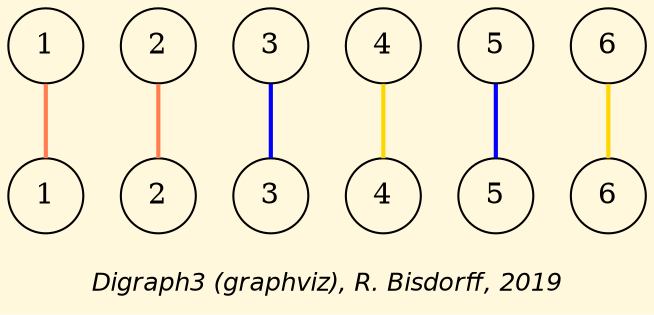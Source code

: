 strict digraph G {
graph [ bgcolor = cornsilk, fontname = "Helvetica-Oblique",
 fontsize = 12,
 label = "\nDigraph3 (graphviz), R. Bisdorff, 2019", size="7,7"];
n1 [shape = "circle", label = "1"pos="0,100"];
n2 [shape = "circle", label = "2"pos="60,100"];
n3 [shape = "circle", label = "3"pos="120,100"];
n4 [shape = "circle", label = "4"pos="180,100"];
n5 [shape = "circle", label = "5"pos="240,100"];
n6 [shape = "circle", label = "6"pos="300,100"];
n10 [shape = "circle", label = "4"pos="0,0"];
n9 [shape = "circle", label = "3"pos="60,0"];
n12 [shape = "circle", label = "6"pos="120,0"];
n7 [shape = "circle", label = "1"pos="180,0"];
n11 [shape = "circle", label = "5"pos="240,0"];
n8 [shape = "circle", label = "2"pos="300,0"];
n1-> n7 [dir=both, color=coral, style="setlinewidth(2)",                              arrowhead=none, arrowtail=none] ;
n2-> n8 [dir=both, color=coral, style="setlinewidth(2)",                              arrowhead=none, arrowtail=none] ;
n3-> n9 [dir=both, color=blue, style="setlinewidth(2)",                              arrowhead=none, arrowtail=none] ;
n4-> n10 [dir=both, color=gold, style="setlinewidth(2)",                              arrowhead=none, arrowtail=none] ;
n5-> n11 [dir=both, color=blue, style="setlinewidth(2)",                              arrowhead=none, arrowtail=none] ;
n6-> n12 [dir=both, color=gold, style="setlinewidth(2)",                              arrowhead=none, arrowtail=none] ;
}
